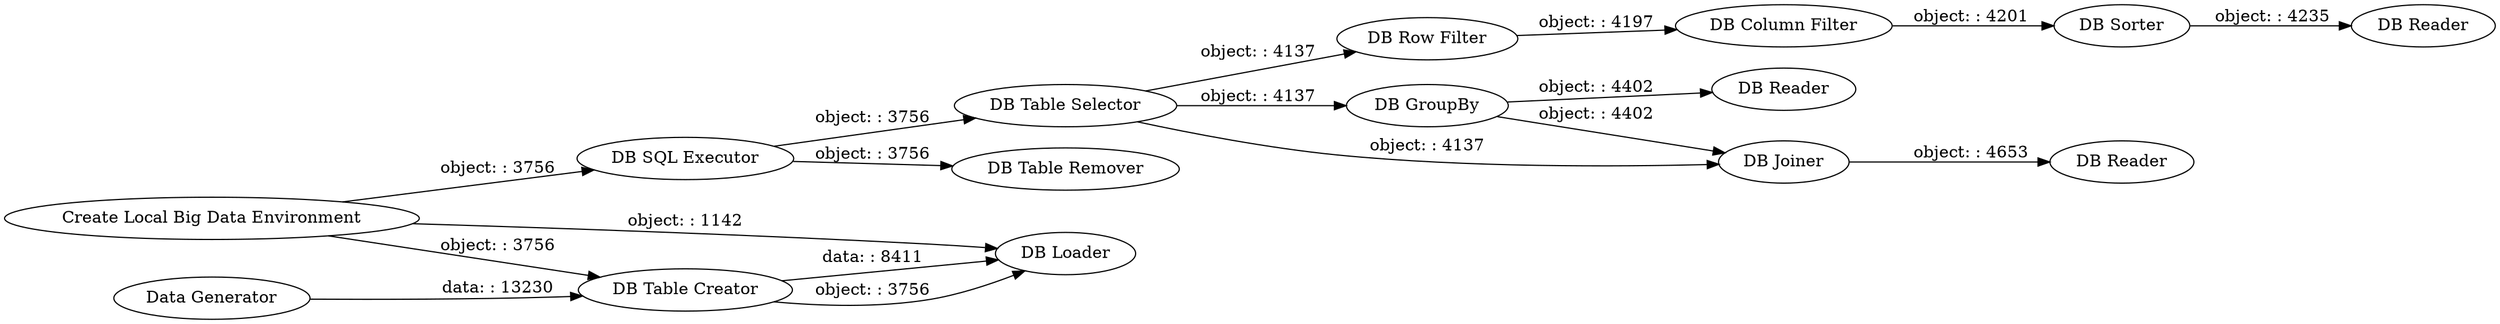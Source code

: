 digraph {
	"8108482700085486557_97" [label="DB Table Creator"]
	"8108482700085486557_81" [label="Data Generator"]
	"8108482700085486557_88" [label="DB Column Filter"]
	"8108482700085486557_92" [label="DB Reader"]
	"8108482700085486557_91" [label="DB Sorter"]
	"8108482700085486557_93" [label="DB Reader"]
	"8108482700085486557_84" [label="DB Table Remover"]
	"8108482700085486557_96" [label="Create Local Big Data Environment"]
	"8108482700085486557_98" [label="DB Loader"]
	"8108482700085486557_83" [label="DB SQL Executor"]
	"8108482700085486557_85" [label="DB Table Selector"]
	"8108482700085486557_90" [label="DB Reader"]
	"8108482700085486557_86" [label="DB Row Filter"]
	"8108482700085486557_87" [label="DB GroupBy"]
	"8108482700085486557_89" [label="DB Joiner"]
	"8108482700085486557_96" -> "8108482700085486557_98" [label="object: : 1142"]
	"8108482700085486557_83" -> "8108482700085486557_84" [label="object: : 3756"]
	"8108482700085486557_89" -> "8108482700085486557_92" [label="object: : 4653"]
	"8108482700085486557_86" -> "8108482700085486557_88" [label="object: : 4197"]
	"8108482700085486557_87" -> "8108482700085486557_89" [label="object: : 4402"]
	"8108482700085486557_85" -> "8108482700085486557_86" [label="object: : 4137"]
	"8108482700085486557_85" -> "8108482700085486557_89" [label="object: : 4137"]
	"8108482700085486557_88" -> "8108482700085486557_91" [label="object: : 4201"]
	"8108482700085486557_97" -> "8108482700085486557_98" [label="data: : 8411"]
	"8108482700085486557_85" -> "8108482700085486557_87" [label="object: : 4137"]
	"8108482700085486557_81" -> "8108482700085486557_97" [label="data: : 13230"]
	"8108482700085486557_91" -> "8108482700085486557_93" [label="object: : 4235"]
	"8108482700085486557_96" -> "8108482700085486557_83" [label="object: : 3756"]
	"8108482700085486557_97" -> "8108482700085486557_98" [label="object: : 3756"]
	"8108482700085486557_87" -> "8108482700085486557_90" [label="object: : 4402"]
	"8108482700085486557_83" -> "8108482700085486557_85" [label="object: : 3756"]
	"8108482700085486557_96" -> "8108482700085486557_97" [label="object: : 3756"]
	rankdir=LR
}
